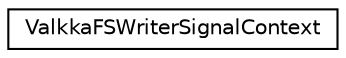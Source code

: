 digraph "Graphical Class Hierarchy"
{
  edge [fontname="Helvetica",fontsize="10",labelfontname="Helvetica",labelfontsize="10"];
  node [fontname="Helvetica",fontsize="10",shape=record];
  rankdir="LR";
  Node0 [label="ValkkaFSWriterSignalContext",height=0.2,width=0.4,color="black", fillcolor="white", style="filled",URL="$structValkkaFSWriterSignalContext.html",tooltip="Encapsulate data sent in the ValkkaFSWriterSignal. "];
}

